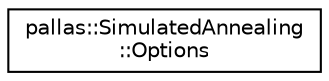 digraph "Graphical Class Hierarchy"
{
  edge [fontname="Helvetica",fontsize="10",labelfontname="Helvetica",labelfontsize="10"];
  node [fontname="Helvetica",fontsize="10",shape=record];
  rankdir="LR";
  Node1 [label="pallas::SimulatedAnnealing\l::Options",height=0.2,width=0.4,color="black", fillcolor="white", style="filled",URL="$structpallas_1_1_simulated_annealing_1_1_options.html"];
}
